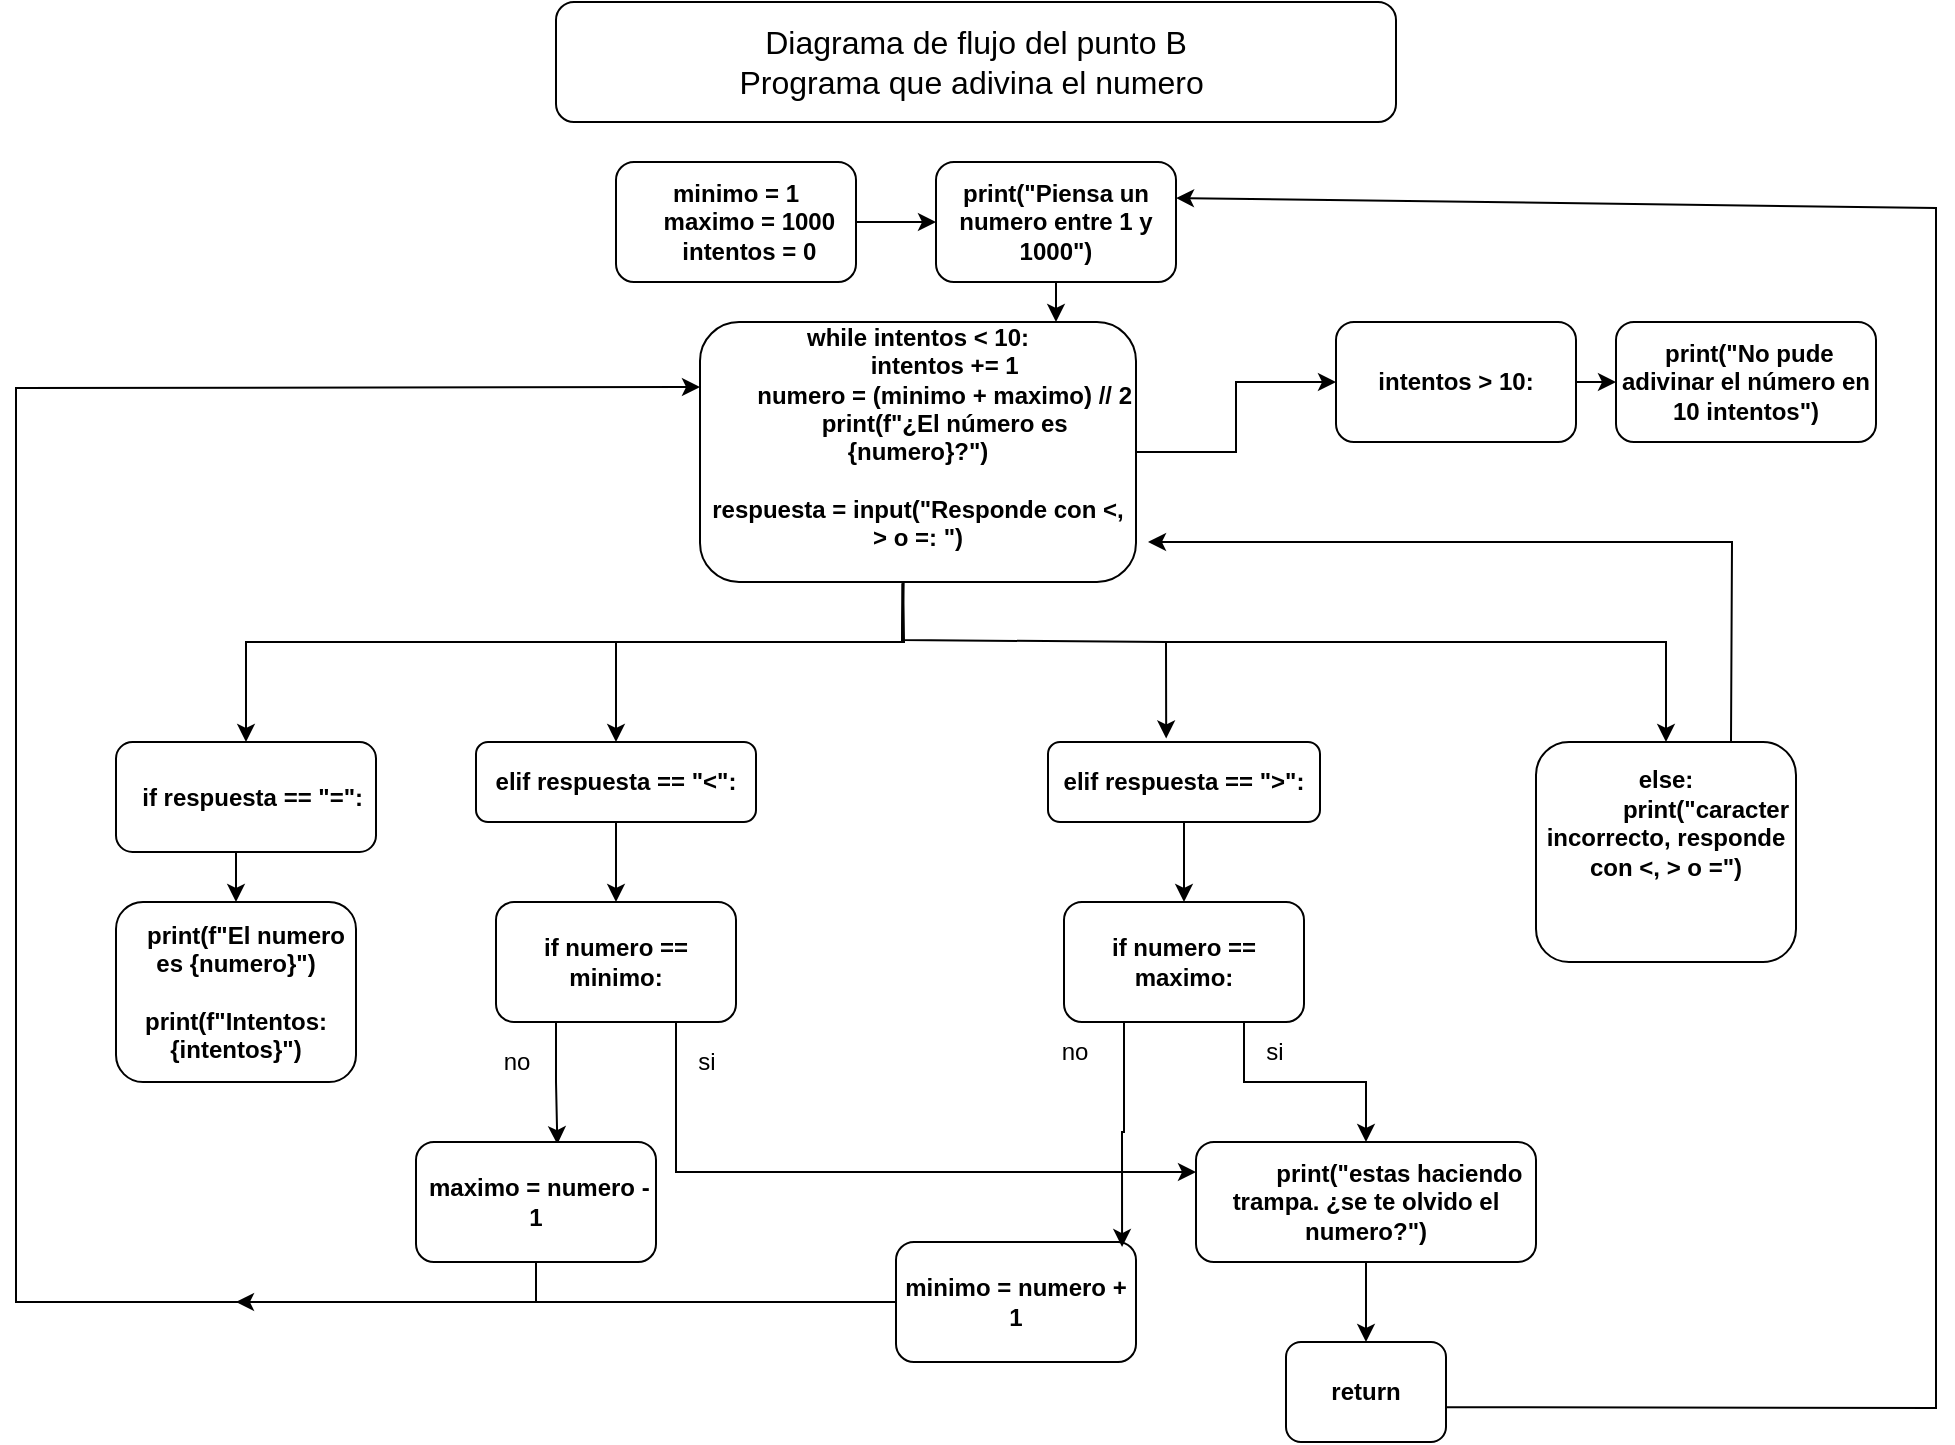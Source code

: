 <mxfile version="24.7.17">
  <diagram name="Página-1" id="W5EFGy5HbnPb3EcdutTb">
    <mxGraphModel dx="4341" dy="2483" grid="1" gridSize="10" guides="1" tooltips="1" connect="1" arrows="1" fold="1" page="1" pageScale="1" pageWidth="827" pageHeight="1169" math="0" shadow="0">
      <root>
        <mxCell id="0" />
        <mxCell id="1" parent="0" />
        <mxCell id="PbY_IpyNOD0vH7J5O5M_-1" value="&lt;font size=&quot;3&quot;&gt;Diagrama de flujo del punto B&lt;/font&gt;&lt;div&gt;&lt;font size=&quot;3&quot;&gt;Programa que adivina el numero&amp;nbsp;&lt;/font&gt;&lt;/div&gt;" style="rounded=1;whiteSpace=wrap;html=1;" vertex="1" parent="1">
          <mxGeometry x="90" y="-20" width="420" height="60" as="geometry" />
        </mxCell>
        <mxCell id="PbY_IpyNOD0vH7J5O5M_-3" value="&lt;div&gt;&lt;b&gt;minimo = 1&lt;/b&gt;&lt;/div&gt;&lt;div&gt;&lt;b&gt;&amp;nbsp; &amp;nbsp; maximo = 1000&lt;/b&gt;&lt;/div&gt;&lt;div&gt;&lt;b&gt;&amp;nbsp; &amp;nbsp; intentos = 0&lt;/b&gt;&lt;/div&gt;" style="rounded=1;whiteSpace=wrap;html=1;" vertex="1" parent="1">
          <mxGeometry x="120" y="60" width="120" height="60" as="geometry" />
        </mxCell>
        <mxCell id="PbY_IpyNOD0vH7J5O5M_-5" value="&lt;b&gt;print(&quot;Piensa un numero entre 1 y 1000&quot;)&lt;/b&gt;" style="rounded=1;whiteSpace=wrap;html=1;" vertex="1" parent="1">
          <mxGeometry x="280" y="60" width="120" height="60" as="geometry" />
        </mxCell>
        <mxCell id="PbY_IpyNOD0vH7J5O5M_-49" style="edgeStyle=orthogonalEdgeStyle;rounded=0;orthogonalLoop=1;jettySize=auto;html=1;exitX=1;exitY=0.5;exitDx=0;exitDy=0;" edge="1" parent="1" source="PbY_IpyNOD0vH7J5O5M_-8" target="PbY_IpyNOD0vH7J5O5M_-48">
          <mxGeometry relative="1" as="geometry" />
        </mxCell>
        <mxCell id="PbY_IpyNOD0vH7J5O5M_-8" value="&lt;div&gt;&lt;div&gt;&lt;b&gt;while intentos &amp;lt; 10:&lt;/b&gt;&lt;/div&gt;&lt;div&gt;&lt;b&gt;&amp;nbsp; &amp;nbsp; &amp;nbsp; &amp;nbsp; intentos += 1&lt;/b&gt;&lt;/div&gt;&lt;div&gt;&lt;b&gt;&amp;nbsp; &amp;nbsp; &amp;nbsp; &amp;nbsp; numero = (minimo + maximo) // 2&lt;/b&gt;&lt;/div&gt;&lt;div&gt;&lt;b&gt;&amp;nbsp; &amp;nbsp; &amp;nbsp; &amp;nbsp; print(f&quot;¿El número es {numero}?&quot;)&lt;/b&gt;&lt;/div&gt;&lt;/div&gt;&lt;div&gt;&lt;b&gt;&lt;br&gt;&lt;/b&gt;&lt;/div&gt;&lt;div&gt;&lt;div&gt;&lt;b&gt;respuesta = input(&quot;Responde con &amp;lt;, &amp;gt; o =: &quot;)&lt;/b&gt;&lt;/div&gt;&lt;div&gt;&lt;br&gt;&lt;/div&gt;&lt;/div&gt;" style="rounded=1;whiteSpace=wrap;html=1;" vertex="1" parent="1">
          <mxGeometry x="162" y="140" width="218" height="130" as="geometry" />
        </mxCell>
        <mxCell id="PbY_IpyNOD0vH7J5O5M_-21" value="&lt;div&gt;&lt;b&gt;elif respuesta == &quot;&amp;lt;&quot;:&lt;/b&gt;&lt;/div&gt;" style="rounded=1;whiteSpace=wrap;html=1;" vertex="1" parent="1">
          <mxGeometry x="50" y="350" width="140" height="40" as="geometry" />
        </mxCell>
        <mxCell id="PbY_IpyNOD0vH7J5O5M_-53" style="edgeStyle=orthogonalEdgeStyle;rounded=0;orthogonalLoop=1;jettySize=auto;html=1;exitX=0.5;exitY=1;exitDx=0;exitDy=0;entryX=0.5;entryY=0;entryDx=0;entryDy=0;" edge="1" parent="1" source="PbY_IpyNOD0vH7J5O5M_-22" target="PbY_IpyNOD0vH7J5O5M_-51">
          <mxGeometry relative="1" as="geometry" />
        </mxCell>
        <mxCell id="PbY_IpyNOD0vH7J5O5M_-22" value="&lt;div&gt;&lt;b&gt;&amp;nbsp; if respuesta == &quot;=&quot;:&lt;/b&gt;&lt;/div&gt;" style="rounded=1;whiteSpace=wrap;html=1;" vertex="1" parent="1">
          <mxGeometry x="-130" y="350" width="130" height="55" as="geometry" />
        </mxCell>
        <mxCell id="PbY_IpyNOD0vH7J5O5M_-57" style="edgeStyle=orthogonalEdgeStyle;rounded=0;orthogonalLoop=1;jettySize=auto;html=1;exitX=0.5;exitY=1;exitDx=0;exitDy=0;entryX=0.5;entryY=0;entryDx=0;entryDy=0;" edge="1" parent="1" source="PbY_IpyNOD0vH7J5O5M_-24" target="PbY_IpyNOD0vH7J5O5M_-39">
          <mxGeometry relative="1" as="geometry" />
        </mxCell>
        <mxCell id="PbY_IpyNOD0vH7J5O5M_-24" value="&lt;div&gt;&lt;b&gt;elif respuesta == &quot;&amp;gt;&quot;:&lt;/b&gt;&lt;/div&gt;" style="rounded=1;whiteSpace=wrap;html=1;" vertex="1" parent="1">
          <mxGeometry x="336" y="350" width="136" height="40" as="geometry" />
        </mxCell>
        <mxCell id="PbY_IpyNOD0vH7J5O5M_-26" value="&lt;div&gt;&lt;b&gt;else:&lt;/b&gt;&lt;/div&gt;&lt;div&gt;&lt;b&gt;&amp;nbsp; &amp;nbsp; &amp;nbsp; &amp;nbsp; &amp;nbsp; &amp;nbsp; print(&quot;caracter incorrecto, responde con &amp;lt;, &amp;gt; o =&quot;)&lt;/b&gt;&lt;/div&gt;&lt;div&gt;&lt;b&gt;&lt;br&gt;&lt;/b&gt;&lt;/div&gt;&lt;div&gt;&lt;b&gt;&amp;nbsp; &amp;nbsp;&lt;/b&gt;&lt;/div&gt;" style="rounded=1;whiteSpace=wrap;html=1;" vertex="1" parent="1">
          <mxGeometry x="580" y="350" width="130" height="110" as="geometry" />
        </mxCell>
        <mxCell id="PbY_IpyNOD0vH7J5O5M_-27" value="&lt;b&gt;&amp;nbsp;print(&quot;No pude adivinar el número en 10 intentos&quot;)&lt;/b&gt;" style="rounded=1;whiteSpace=wrap;html=1;" vertex="1" parent="1">
          <mxGeometry x="620" y="140" width="130" height="60" as="geometry" />
        </mxCell>
        <mxCell id="PbY_IpyNOD0vH7J5O5M_-28" value="&lt;b&gt;&amp;nbsp; &amp;nbsp; &amp;nbsp; &amp;nbsp; &amp;nbsp; print(&quot;estas haciendo trampa. ¿se te olvido el numero?&quot;)&lt;/b&gt;" style="rounded=1;whiteSpace=wrap;html=1;" vertex="1" parent="1">
          <mxGeometry x="410" y="550" width="170" height="60" as="geometry" />
        </mxCell>
        <mxCell id="PbY_IpyNOD0vH7J5O5M_-29" value="&lt;b&gt;return&lt;/b&gt;" style="rounded=1;whiteSpace=wrap;html=1;" vertex="1" parent="1">
          <mxGeometry x="455" y="650" width="80" height="50" as="geometry" />
        </mxCell>
        <mxCell id="PbY_IpyNOD0vH7J5O5M_-33" value="" style="endArrow=classic;html=1;rounded=0;exitX=0.5;exitY=1;exitDx=0;exitDy=0;entryX=0.5;entryY=0;entryDx=0;entryDy=0;" edge="1" parent="1" source="PbY_IpyNOD0vH7J5O5M_-28" target="PbY_IpyNOD0vH7J5O5M_-29">
          <mxGeometry width="50" height="50" relative="1" as="geometry">
            <mxPoint x="290" y="460" as="sourcePoint" />
            <mxPoint x="289" y="491" as="targetPoint" />
          </mxGeometry>
        </mxCell>
        <mxCell id="PbY_IpyNOD0vH7J5O5M_-35" value="" style="endArrow=classic;html=1;rounded=0;exitX=1.001;exitY=0.592;exitDx=0;exitDy=0;exitPerimeter=0;entryX=1;entryY=0.25;entryDx=0;entryDy=0;" edge="1" parent="1">
          <mxGeometry width="50" height="50" relative="1" as="geometry">
            <mxPoint x="535.08" y="682.6" as="sourcePoint" />
            <mxPoint x="400" y="78.0" as="targetPoint" />
            <Array as="points">
              <mxPoint x="780" y="683" />
              <mxPoint x="780" y="83" />
            </Array>
          </mxGeometry>
        </mxCell>
        <mxCell id="PbY_IpyNOD0vH7J5O5M_-44" style="edgeStyle=orthogonalEdgeStyle;rounded=0;orthogonalLoop=1;jettySize=auto;html=1;exitX=0.75;exitY=1;exitDx=0;exitDy=0;" edge="1" parent="1" source="PbY_IpyNOD0vH7J5O5M_-39" target="PbY_IpyNOD0vH7J5O5M_-28">
          <mxGeometry relative="1" as="geometry" />
        </mxCell>
        <mxCell id="PbY_IpyNOD0vH7J5O5M_-39" value="&lt;b&gt;if numero == maximo:&lt;/b&gt;" style="rounded=1;whiteSpace=wrap;html=1;" vertex="1" parent="1">
          <mxGeometry x="344" y="430" width="120" height="60" as="geometry" />
        </mxCell>
        <mxCell id="PbY_IpyNOD0vH7J5O5M_-41" value="si" style="text;html=1;align=center;verticalAlign=middle;resizable=0;points=[];autosize=1;strokeColor=none;fillColor=none;" vertex="1" parent="1">
          <mxGeometry x="434" y="490" width="30" height="30" as="geometry" />
        </mxCell>
        <mxCell id="PbY_IpyNOD0vH7J5O5M_-42" value="no" style="text;html=1;align=center;verticalAlign=middle;resizable=0;points=[];autosize=1;strokeColor=none;fillColor=none;" vertex="1" parent="1">
          <mxGeometry x="329" y="490" width="40" height="30" as="geometry" />
        </mxCell>
        <mxCell id="PbY_IpyNOD0vH7J5O5M_-45" value="&lt;b&gt;minimo = numero + 1&lt;/b&gt;" style="rounded=1;whiteSpace=wrap;html=1;" vertex="1" parent="1">
          <mxGeometry x="260" y="600" width="120" height="60" as="geometry" />
        </mxCell>
        <mxCell id="PbY_IpyNOD0vH7J5O5M_-46" style="edgeStyle=orthogonalEdgeStyle;rounded=0;orthogonalLoop=1;jettySize=auto;html=1;exitX=0.25;exitY=1;exitDx=0;exitDy=0;entryX=0.942;entryY=0.042;entryDx=0;entryDy=0;entryPerimeter=0;" edge="1" parent="1" source="PbY_IpyNOD0vH7J5O5M_-39" target="PbY_IpyNOD0vH7J5O5M_-45">
          <mxGeometry relative="1" as="geometry" />
        </mxCell>
        <mxCell id="PbY_IpyNOD0vH7J5O5M_-47" value="" style="endArrow=classic;html=1;rounded=0;exitX=0;exitY=0.5;exitDx=0;exitDy=0;entryX=0;entryY=0.25;entryDx=0;entryDy=0;" edge="1" parent="1" source="PbY_IpyNOD0vH7J5O5M_-45" target="PbY_IpyNOD0vH7J5O5M_-8">
          <mxGeometry width="50" height="50" relative="1" as="geometry">
            <mxPoint x="420" y="500" as="sourcePoint" />
            <mxPoint x="470" y="450" as="targetPoint" />
            <Array as="points">
              <mxPoint x="-180" y="630" />
              <mxPoint x="-180" y="173" />
            </Array>
          </mxGeometry>
        </mxCell>
        <mxCell id="PbY_IpyNOD0vH7J5O5M_-50" style="edgeStyle=orthogonalEdgeStyle;rounded=0;orthogonalLoop=1;jettySize=auto;html=1;exitX=1;exitY=0.5;exitDx=0;exitDy=0;entryX=0;entryY=0.5;entryDx=0;entryDy=0;" edge="1" parent="1" source="PbY_IpyNOD0vH7J5O5M_-48" target="PbY_IpyNOD0vH7J5O5M_-27">
          <mxGeometry relative="1" as="geometry" />
        </mxCell>
        <mxCell id="PbY_IpyNOD0vH7J5O5M_-48" value="&lt;b&gt;intentos &amp;gt; 10:&lt;/b&gt;" style="rounded=1;whiteSpace=wrap;html=1;" vertex="1" parent="1">
          <mxGeometry x="480" y="140" width="120" height="60" as="geometry" />
        </mxCell>
        <mxCell id="PbY_IpyNOD0vH7J5O5M_-51" value="&lt;div&gt;&lt;b&gt;&amp;nbsp;&amp;nbsp; print(f&quot;El numero es {numero}&quot;)&lt;/b&gt;&lt;/div&gt;&lt;div&gt;&lt;b&gt;&amp;nbsp; &amp;nbsp; &amp;nbsp; &amp;nbsp; &amp;nbsp; &amp;nbsp; print(f&quot;Intentos: {intentos}&quot;)&lt;/b&gt;&lt;/div&gt;" style="rounded=1;whiteSpace=wrap;html=1;" vertex="1" parent="1">
          <mxGeometry x="-130" y="430" width="120" height="90" as="geometry" />
        </mxCell>
        <mxCell id="PbY_IpyNOD0vH7J5O5M_-54" style="edgeStyle=orthogonalEdgeStyle;rounded=0;orthogonalLoop=1;jettySize=auto;html=1;exitX=0.5;exitY=1;exitDx=0;exitDy=0;" edge="1" parent="1" source="PbY_IpyNOD0vH7J5O5M_-51" target="PbY_IpyNOD0vH7J5O5M_-51">
          <mxGeometry relative="1" as="geometry" />
        </mxCell>
        <mxCell id="PbY_IpyNOD0vH7J5O5M_-63" style="edgeStyle=orthogonalEdgeStyle;rounded=0;orthogonalLoop=1;jettySize=auto;html=1;exitX=0.25;exitY=1;exitDx=0;exitDy=0;entryX=0.589;entryY=0.018;entryDx=0;entryDy=0;entryPerimeter=0;" edge="1" parent="1" source="PbY_IpyNOD0vH7J5O5M_-56" target="PbY_IpyNOD0vH7J5O5M_-61">
          <mxGeometry relative="1" as="geometry">
            <mxPoint x="89.529" y="480" as="targetPoint" />
          </mxGeometry>
        </mxCell>
        <mxCell id="PbY_IpyNOD0vH7J5O5M_-56" value="&lt;b&gt;if numero == minimo:&lt;/b&gt;" style="rounded=1;whiteSpace=wrap;html=1;" vertex="1" parent="1">
          <mxGeometry x="60" y="430" width="120" height="60" as="geometry" />
        </mxCell>
        <mxCell id="PbY_IpyNOD0vH7J5O5M_-58" value="no" style="text;html=1;align=center;verticalAlign=middle;resizable=0;points=[];autosize=1;strokeColor=none;fillColor=none;" vertex="1" parent="1">
          <mxGeometry x="50" y="495" width="40" height="30" as="geometry" />
        </mxCell>
        <mxCell id="PbY_IpyNOD0vH7J5O5M_-59" value="si" style="text;html=1;align=center;verticalAlign=middle;resizable=0;points=[];autosize=1;strokeColor=none;fillColor=none;" vertex="1" parent="1">
          <mxGeometry x="150" y="495" width="30" height="30" as="geometry" />
        </mxCell>
        <mxCell id="PbY_IpyNOD0vH7J5O5M_-60" value="" style="endArrow=classic;html=1;rounded=0;exitX=0.75;exitY=1;exitDx=0;exitDy=0;entryX=0;entryY=0.25;entryDx=0;entryDy=0;" edge="1" parent="1" source="PbY_IpyNOD0vH7J5O5M_-56" target="PbY_IpyNOD0vH7J5O5M_-28">
          <mxGeometry width="50" height="50" relative="1" as="geometry">
            <mxPoint x="350" y="480" as="sourcePoint" />
            <mxPoint x="400" y="430" as="targetPoint" />
            <Array as="points">
              <mxPoint x="150" y="565" />
            </Array>
          </mxGeometry>
        </mxCell>
        <mxCell id="PbY_IpyNOD0vH7J5O5M_-61" value="&lt;b&gt;&amp;nbsp;maximo = numero - 1&lt;/b&gt;" style="rounded=1;whiteSpace=wrap;html=1;" vertex="1" parent="1">
          <mxGeometry x="20" y="550" width="120" height="60" as="geometry" />
        </mxCell>
        <mxCell id="PbY_IpyNOD0vH7J5O5M_-62" value="" style="endArrow=classic;html=1;rounded=0;exitX=0.5;exitY=1;exitDx=0;exitDy=0;" edge="1" parent="1" source="PbY_IpyNOD0vH7J5O5M_-61">
          <mxGeometry width="50" height="50" relative="1" as="geometry">
            <mxPoint x="350" y="480" as="sourcePoint" />
            <mxPoint x="-70" y="630" as="targetPoint" />
            <Array as="points">
              <mxPoint x="80" y="630" />
            </Array>
          </mxGeometry>
        </mxCell>
        <mxCell id="PbY_IpyNOD0vH7J5O5M_-64" value="" style="endArrow=classic;html=1;rounded=0;exitX=0.466;exitY=1;exitDx=0;exitDy=0;exitPerimeter=0;entryX=0.5;entryY=0;entryDx=0;entryDy=0;" edge="1" parent="1" source="PbY_IpyNOD0vH7J5O5M_-8" target="PbY_IpyNOD0vH7J5O5M_-22">
          <mxGeometry width="50" height="50" relative="1" as="geometry">
            <mxPoint x="246" y="380" as="sourcePoint" />
            <mxPoint x="296" y="330" as="targetPoint" />
            <Array as="points">
              <mxPoint x="264" y="300" />
              <mxPoint x="-65" y="300" />
            </Array>
          </mxGeometry>
        </mxCell>
        <mxCell id="PbY_IpyNOD0vH7J5O5M_-65" value="" style="endArrow=classic;html=1;rounded=0;exitX=0.75;exitY=0;exitDx=0;exitDy=0;" edge="1" parent="1" source="PbY_IpyNOD0vH7J5O5M_-26">
          <mxGeometry width="50" height="50" relative="1" as="geometry">
            <mxPoint x="350" y="400" as="sourcePoint" />
            <mxPoint x="386" y="250" as="targetPoint" />
            <Array as="points">
              <mxPoint x="678" y="250" />
            </Array>
          </mxGeometry>
        </mxCell>
        <mxCell id="PbY_IpyNOD0vH7J5O5M_-66" value="" style="endArrow=classic;html=1;rounded=0;entryX=0.5;entryY=0;entryDx=0;entryDy=0;" edge="1" parent="1" target="PbY_IpyNOD0vH7J5O5M_-26">
          <mxGeometry width="50" height="50" relative="1" as="geometry">
            <mxPoint x="395" y="300" as="sourcePoint" />
            <mxPoint x="395" y="380" as="targetPoint" />
            <Array as="points">
              <mxPoint x="645" y="300" />
            </Array>
          </mxGeometry>
        </mxCell>
        <mxCell id="PbY_IpyNOD0vH7J5O5M_-67" value="" style="endArrow=classic;html=1;rounded=0;entryX=0.486;entryY=-0.019;entryDx=0;entryDy=0;entryPerimeter=0;exitX=0.467;exitY=0.999;exitDx=0;exitDy=0;exitPerimeter=0;" edge="1" parent="1" source="PbY_IpyNOD0vH7J5O5M_-8">
          <mxGeometry width="50" height="50" relative="1" as="geometry">
            <mxPoint x="255.716" y="268.87" as="sourcePoint" />
            <mxPoint x="395.096" y="348.24" as="targetPoint" />
            <Array as="points">
              <mxPoint x="263" y="299" />
              <mxPoint x="395" y="300" />
            </Array>
          </mxGeometry>
        </mxCell>
        <mxCell id="PbY_IpyNOD0vH7J5O5M_-68" value="" style="endArrow=classic;html=1;rounded=0;exitX=0.464;exitY=1.005;exitDx=0;exitDy=0;exitPerimeter=0;entryX=0.5;entryY=0;entryDx=0;entryDy=0;" edge="1" parent="1" source="PbY_IpyNOD0vH7J5O5M_-8" target="PbY_IpyNOD0vH7J5O5M_-21">
          <mxGeometry width="50" height="50" relative="1" as="geometry">
            <mxPoint x="350" y="430" as="sourcePoint" />
            <mxPoint x="400" y="380" as="targetPoint" />
            <Array as="points">
              <mxPoint x="263" y="300" />
              <mxPoint x="120" y="300" />
            </Array>
          </mxGeometry>
        </mxCell>
        <mxCell id="PbY_IpyNOD0vH7J5O5M_-69" value="" style="endArrow=classic;html=1;rounded=0;exitX=0.5;exitY=1;exitDx=0;exitDy=0;entryX=0.5;entryY=0;entryDx=0;entryDy=0;" edge="1" parent="1" source="PbY_IpyNOD0vH7J5O5M_-21" target="PbY_IpyNOD0vH7J5O5M_-56">
          <mxGeometry width="50" height="50" relative="1" as="geometry">
            <mxPoint x="260" y="410" as="sourcePoint" />
            <mxPoint x="310" y="360" as="targetPoint" />
          </mxGeometry>
        </mxCell>
        <mxCell id="PbY_IpyNOD0vH7J5O5M_-70" value="" style="endArrow=classic;html=1;rounded=0;exitX=1;exitY=0.5;exitDx=0;exitDy=0;entryX=0;entryY=0.5;entryDx=0;entryDy=0;" edge="1" parent="1" source="PbY_IpyNOD0vH7J5O5M_-3" target="PbY_IpyNOD0vH7J5O5M_-5">
          <mxGeometry width="50" height="50" relative="1" as="geometry">
            <mxPoint x="270" y="340" as="sourcePoint" />
            <mxPoint x="320" y="290" as="targetPoint" />
          </mxGeometry>
        </mxCell>
        <mxCell id="PbY_IpyNOD0vH7J5O5M_-71" value="" style="endArrow=classic;html=1;rounded=0;exitX=0.5;exitY=1;exitDx=0;exitDy=0;" edge="1" parent="1" source="PbY_IpyNOD0vH7J5O5M_-5">
          <mxGeometry width="50" height="50" relative="1" as="geometry">
            <mxPoint x="270" y="340" as="sourcePoint" />
            <mxPoint x="340" y="140" as="targetPoint" />
          </mxGeometry>
        </mxCell>
      </root>
    </mxGraphModel>
  </diagram>
</mxfile>
